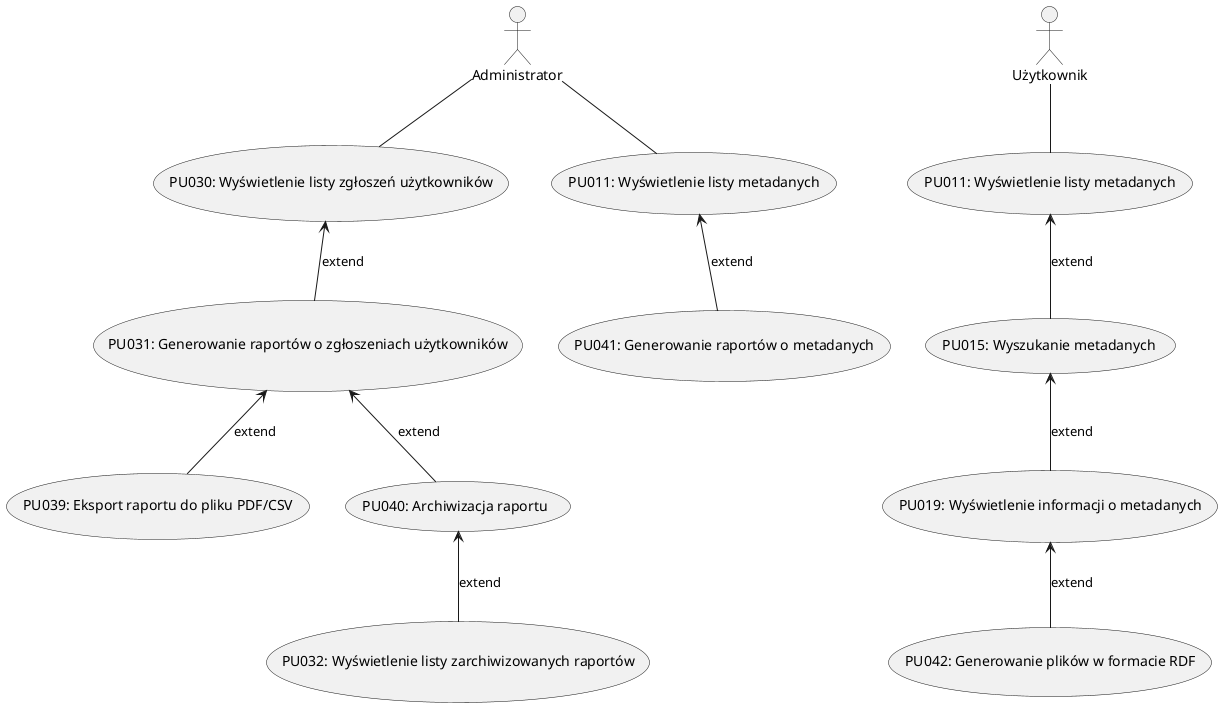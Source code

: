 @startuml Generowanie raportów i analiz

actor "Administrator" as Admin
actor "Użytkownik" as User

usecase "PU030: Wyświetlenie listy zgłoszeń użytkowników" as UC1
usecase "PU031: Generowanie raportów o zgłoszeniach użytkowników" as UC2
usecase "PU039: Eksport raportu do pliku PDF/CSV" as UC3
usecase "PU040: Archiwizacja raportu" as UC4
usecase "PU032: Wyświetlenie listy zarchiwizowanych raportów" as UC5
usecase "PU011: Wyświetlenie listy metadanych" as UC6
usecase "PU011: Wyświetlenie listy metadanych" as UC6user
usecase "PU041: Generowanie raportów o metadanych" as UC7
usecase "PU019: Wyświetlenie informacji o metadanych" as UC8
usecase "PU015: Wyszukanie metadanych" as UC9
usecase "PU042: Generowanie plików w formacie RDF" as UC10

Admin -- UC1
UC1 <-- UC2 : extend
UC2 <-- UC3 : extend
UC2 <-- UC4 : extend
UC4 <-- UC5 : extend

Admin -- UC6
UC6 <-- UC7 : extend

User -- UC6user
UC6user <-- UC9 : extend
UC9 <-- UC8 : extend
UC8 <-- UC10 : extend

@enduml
